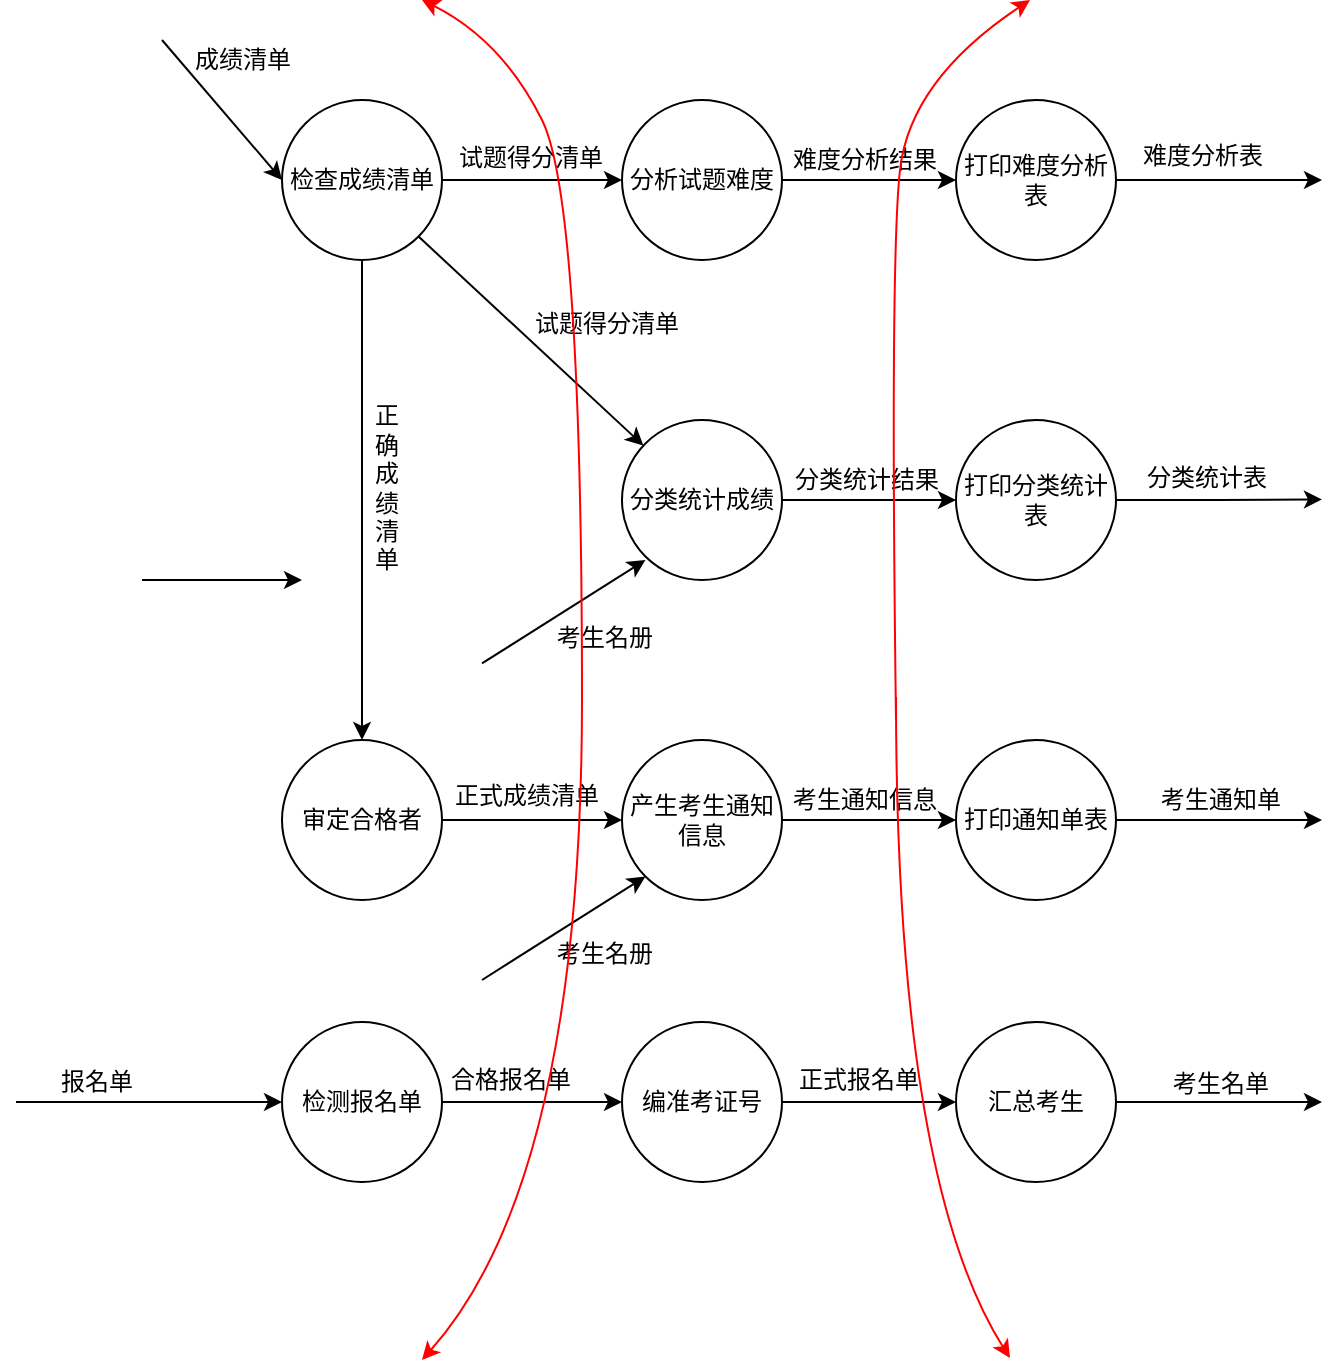 <mxfile version="20.7.2" type="github">
  <diagram id="nNJ1jZ-xoB6Q-V_5DmPo" name="第 1 页">
    <mxGraphModel dx="1723" dy="777" grid="1" gridSize="10" guides="1" tooltips="1" connect="1" arrows="1" fold="1" page="1" pageScale="1" pageWidth="827" pageHeight="1169" math="0" shadow="0">
      <root>
        <mxCell id="0" />
        <mxCell id="1" parent="0" />
        <mxCell id="yu4EfbE-rzxSada8_k_1-1" value="检测报名单" style="ellipse;whiteSpace=wrap;html=1;aspect=fixed;" parent="1" vertex="1">
          <mxGeometry x="490" y="631" width="80" height="80" as="geometry" />
        </mxCell>
        <mxCell id="yu4EfbE-rzxSada8_k_1-2" value="编准考证号" style="ellipse;whiteSpace=wrap;html=1;aspect=fixed;" parent="1" vertex="1">
          <mxGeometry x="660" y="631" width="80" height="80" as="geometry" />
        </mxCell>
        <mxCell id="yu4EfbE-rzxSada8_k_1-21" style="edgeStyle=orthogonalEdgeStyle;rounded=0;orthogonalLoop=1;jettySize=auto;html=1;exitX=1;exitY=0.5;exitDx=0;exitDy=0;" parent="1" source="yu4EfbE-rzxSada8_k_1-3" edge="1">
          <mxGeometry relative="1" as="geometry">
            <mxPoint x="1010" y="671" as="targetPoint" />
          </mxGeometry>
        </mxCell>
        <mxCell id="yu4EfbE-rzxSada8_k_1-3" value="汇总考生" style="ellipse;whiteSpace=wrap;html=1;aspect=fixed;" parent="1" vertex="1">
          <mxGeometry x="827" y="631" width="80" height="80" as="geometry" />
        </mxCell>
        <mxCell id="yu4EfbE-rzxSada8_k_1-24" style="edgeStyle=orthogonalEdgeStyle;rounded=0;orthogonalLoop=1;jettySize=auto;html=1;exitX=1;exitY=0.5;exitDx=0;exitDy=0;entryX=0;entryY=0.5;entryDx=0;entryDy=0;" parent="1" source="yu4EfbE-rzxSada8_k_1-4" target="yu4EfbE-rzxSada8_k_1-5" edge="1">
          <mxGeometry relative="1" as="geometry" />
        </mxCell>
        <mxCell id="yu4EfbE-rzxSada8_k_1-30" style="edgeStyle=orthogonalEdgeStyle;rounded=0;orthogonalLoop=1;jettySize=auto;html=1;exitX=0.5;exitY=1;exitDx=0;exitDy=0;entryX=0.5;entryY=0;entryDx=0;entryDy=0;" parent="1" source="yu4EfbE-rzxSada8_k_1-4" target="yu4EfbE-rzxSada8_k_1-11" edge="1">
          <mxGeometry relative="1" as="geometry" />
        </mxCell>
        <mxCell id="yu4EfbE-rzxSada8_k_1-4" value="检查成绩清单" style="ellipse;whiteSpace=wrap;html=1;aspect=fixed;" parent="1" vertex="1">
          <mxGeometry x="490" y="170" width="80" height="80" as="geometry" />
        </mxCell>
        <mxCell id="yu4EfbE-rzxSada8_k_1-26" style="edgeStyle=orthogonalEdgeStyle;rounded=0;orthogonalLoop=1;jettySize=auto;html=1;exitX=1;exitY=0.5;exitDx=0;exitDy=0;entryX=0;entryY=0.5;entryDx=0;entryDy=0;" parent="1" source="yu4EfbE-rzxSada8_k_1-5" target="yu4EfbE-rzxSada8_k_1-6" edge="1">
          <mxGeometry relative="1" as="geometry" />
        </mxCell>
        <mxCell id="yu4EfbE-rzxSada8_k_1-5" value="分析试题难度" style="ellipse;whiteSpace=wrap;html=1;aspect=fixed;" parent="1" vertex="1">
          <mxGeometry x="660" y="170" width="80" height="80" as="geometry" />
        </mxCell>
        <mxCell id="yu4EfbE-rzxSada8_k_1-28" style="edgeStyle=orthogonalEdgeStyle;rounded=0;orthogonalLoop=1;jettySize=auto;html=1;exitX=1;exitY=0.5;exitDx=0;exitDy=0;" parent="1" source="yu4EfbE-rzxSada8_k_1-6" edge="1">
          <mxGeometry relative="1" as="geometry">
            <mxPoint x="1010" y="210" as="targetPoint" />
          </mxGeometry>
        </mxCell>
        <mxCell id="yu4EfbE-rzxSada8_k_1-6" value="打印难度分析表" style="ellipse;whiteSpace=wrap;html=1;aspect=fixed;" parent="1" vertex="1">
          <mxGeometry x="827" y="170" width="80" height="80" as="geometry" />
        </mxCell>
        <mxCell id="yu4EfbE-rzxSada8_k_1-39" style="edgeStyle=orthogonalEdgeStyle;rounded=0;orthogonalLoop=1;jettySize=auto;html=1;exitX=1;exitY=0.5;exitDx=0;exitDy=0;" parent="1" source="yu4EfbE-rzxSada8_k_1-7" edge="1">
          <mxGeometry relative="1" as="geometry">
            <mxPoint x="1010" y="369.714" as="targetPoint" />
          </mxGeometry>
        </mxCell>
        <mxCell id="yu4EfbE-rzxSada8_k_1-7" value="打印分类统计表" style="ellipse;whiteSpace=wrap;html=1;aspect=fixed;" parent="1" vertex="1">
          <mxGeometry x="827" y="330" width="80" height="80" as="geometry" />
        </mxCell>
        <mxCell id="yu4EfbE-rzxSada8_k_1-47" style="edgeStyle=orthogonalEdgeStyle;rounded=0;orthogonalLoop=1;jettySize=auto;html=1;exitX=1;exitY=0.5;exitDx=0;exitDy=0;" parent="1" source="yu4EfbE-rzxSada8_k_1-8" edge="1">
          <mxGeometry relative="1" as="geometry">
            <mxPoint x="1010" y="530" as="targetPoint" />
          </mxGeometry>
        </mxCell>
        <mxCell id="yu4EfbE-rzxSada8_k_1-8" value="打印通知单表" style="ellipse;whiteSpace=wrap;html=1;aspect=fixed;" parent="1" vertex="1">
          <mxGeometry x="827" y="490" width="80" height="80" as="geometry" />
        </mxCell>
        <mxCell id="yu4EfbE-rzxSada8_k_1-37" style="edgeStyle=orthogonalEdgeStyle;rounded=0;orthogonalLoop=1;jettySize=auto;html=1;exitX=1;exitY=0.5;exitDx=0;exitDy=0;entryX=0;entryY=0.5;entryDx=0;entryDy=0;" parent="1" source="yu4EfbE-rzxSada8_k_1-9" target="yu4EfbE-rzxSada8_k_1-7" edge="1">
          <mxGeometry relative="1" as="geometry" />
        </mxCell>
        <mxCell id="yu4EfbE-rzxSada8_k_1-9" value="分类统计成绩" style="ellipse;whiteSpace=wrap;html=1;aspect=fixed;" parent="1" vertex="1">
          <mxGeometry x="660" y="330" width="80" height="80" as="geometry" />
        </mxCell>
        <mxCell id="yu4EfbE-rzxSada8_k_1-45" style="edgeStyle=orthogonalEdgeStyle;rounded=0;orthogonalLoop=1;jettySize=auto;html=1;exitX=1;exitY=0.5;exitDx=0;exitDy=0;entryX=0;entryY=0.5;entryDx=0;entryDy=0;" parent="1" source="yu4EfbE-rzxSada8_k_1-10" target="yu4EfbE-rzxSada8_k_1-8" edge="1">
          <mxGeometry relative="1" as="geometry" />
        </mxCell>
        <mxCell id="yu4EfbE-rzxSada8_k_1-10" value="产生考生通知信息" style="ellipse;whiteSpace=wrap;html=1;aspect=fixed;" parent="1" vertex="1">
          <mxGeometry x="660" y="490" width="80" height="80" as="geometry" />
        </mxCell>
        <mxCell id="yu4EfbE-rzxSada8_k_1-41" style="edgeStyle=orthogonalEdgeStyle;rounded=0;orthogonalLoop=1;jettySize=auto;html=1;exitX=1;exitY=0.5;exitDx=0;exitDy=0;entryX=0;entryY=0.5;entryDx=0;entryDy=0;" parent="1" source="yu4EfbE-rzxSada8_k_1-11" target="yu4EfbE-rzxSada8_k_1-10" edge="1">
          <mxGeometry relative="1" as="geometry" />
        </mxCell>
        <mxCell id="yu4EfbE-rzxSada8_k_1-11" value="审定合格者" style="ellipse;whiteSpace=wrap;html=1;aspect=fixed;" parent="1" vertex="1">
          <mxGeometry x="490" y="490" width="80" height="80" as="geometry" />
        </mxCell>
        <mxCell id="yu4EfbE-rzxSada8_k_1-12" value="报名单" style="text;html=1;align=center;verticalAlign=middle;resizable=0;points=[];autosize=1;strokeColor=none;fillColor=none;" parent="1" vertex="1">
          <mxGeometry x="367" y="646" width="60" height="30" as="geometry" />
        </mxCell>
        <mxCell id="yu4EfbE-rzxSada8_k_1-13" value="" style="endArrow=classic;html=1;rounded=0;entryX=0;entryY=0.5;entryDx=0;entryDy=0;" parent="1" target="yu4EfbE-rzxSada8_k_1-4" edge="1">
          <mxGeometry width="50" height="50" relative="1" as="geometry">
            <mxPoint x="430" y="140" as="sourcePoint" />
            <mxPoint x="454" y="50" as="targetPoint" />
          </mxGeometry>
        </mxCell>
        <mxCell id="yu4EfbE-rzxSada8_k_1-14" value="" style="endArrow=classic;html=1;rounded=0;exitX=1;exitY=0.5;exitDx=0;exitDy=0;entryX=0;entryY=0.5;entryDx=0;entryDy=0;" parent="1" source="yu4EfbE-rzxSada8_k_1-2" target="yu4EfbE-rzxSada8_k_1-3" edge="1">
          <mxGeometry width="50" height="50" relative="1" as="geometry">
            <mxPoint x="697" y="761" as="sourcePoint" />
            <mxPoint x="747" y="711" as="targetPoint" />
          </mxGeometry>
        </mxCell>
        <mxCell id="yu4EfbE-rzxSada8_k_1-16" value="" style="endArrow=classic;html=1;rounded=0;entryX=0;entryY=0.5;entryDx=0;entryDy=0;" parent="1" target="yu4EfbE-rzxSada8_k_1-1" edge="1">
          <mxGeometry width="50" height="50" relative="1" as="geometry">
            <mxPoint x="357" y="671" as="sourcePoint" />
            <mxPoint x="407" y="701" as="targetPoint" />
          </mxGeometry>
        </mxCell>
        <mxCell id="yu4EfbE-rzxSada8_k_1-17" value="" style="endArrow=classic;html=1;rounded=0;exitX=1;exitY=0.5;exitDx=0;exitDy=0;entryX=0;entryY=0.5;entryDx=0;entryDy=0;" parent="1" source="yu4EfbE-rzxSada8_k_1-1" target="yu4EfbE-rzxSada8_k_1-2" edge="1">
          <mxGeometry width="50" height="50" relative="1" as="geometry">
            <mxPoint x="567" y="721" as="sourcePoint" />
            <mxPoint x="617" y="671" as="targetPoint" />
          </mxGeometry>
        </mxCell>
        <mxCell id="yu4EfbE-rzxSada8_k_1-18" value="合格报名单" style="text;html=1;align=center;verticalAlign=middle;resizable=0;points=[];autosize=1;strokeColor=none;fillColor=none;" parent="1" vertex="1">
          <mxGeometry x="564" y="645" width="80" height="30" as="geometry" />
        </mxCell>
        <mxCell id="yu4EfbE-rzxSada8_k_1-20" value="&lt;div&gt;正式报名单&lt;/div&gt;" style="text;html=1;align=center;verticalAlign=middle;resizable=0;points=[];autosize=1;strokeColor=none;fillColor=none;" parent="1" vertex="1">
          <mxGeometry x="738" y="645" width="80" height="30" as="geometry" />
        </mxCell>
        <mxCell id="yu4EfbE-rzxSada8_k_1-22" value="&lt;div&gt;考生名单&lt;/div&gt;" style="text;html=1;align=center;verticalAlign=middle;resizable=0;points=[];autosize=1;strokeColor=none;fillColor=none;" parent="1" vertex="1">
          <mxGeometry x="924" y="647" width="70" height="30" as="geometry" />
        </mxCell>
        <mxCell id="yu4EfbE-rzxSada8_k_1-23" value="成绩清单" style="text;html=1;align=center;verticalAlign=middle;resizable=0;points=[];autosize=1;strokeColor=none;fillColor=none;" parent="1" vertex="1">
          <mxGeometry x="435" y="135" width="70" height="30" as="geometry" />
        </mxCell>
        <mxCell id="yu4EfbE-rzxSada8_k_1-25" value="试题得分清单" style="text;html=1;align=center;verticalAlign=middle;resizable=0;points=[];autosize=1;strokeColor=none;fillColor=none;" parent="1" vertex="1">
          <mxGeometry x="564" y="184" width="100" height="30" as="geometry" />
        </mxCell>
        <mxCell id="yu4EfbE-rzxSada8_k_1-27" value="难度分析结果" style="text;html=1;align=center;verticalAlign=middle;resizable=0;points=[];autosize=1;strokeColor=none;fillColor=none;" parent="1" vertex="1">
          <mxGeometry x="731" y="185" width="100" height="30" as="geometry" />
        </mxCell>
        <mxCell id="yu4EfbE-rzxSada8_k_1-29" value="难度分析表" style="text;html=1;align=center;verticalAlign=middle;resizable=0;points=[];autosize=1;strokeColor=none;fillColor=none;" parent="1" vertex="1">
          <mxGeometry x="910" y="183" width="80" height="30" as="geometry" />
        </mxCell>
        <mxCell id="yu4EfbE-rzxSada8_k_1-31" value="&lt;div&gt;正&lt;/div&gt;&lt;div&gt;确&lt;/div&gt;&lt;div&gt;成&lt;/div&gt;&lt;div&gt;绩&lt;/div&gt;&lt;div&gt;清&lt;/div&gt;&lt;div&gt;单&lt;/div&gt;" style="text;html=1;align=center;verticalAlign=middle;resizable=0;points=[];autosize=1;strokeColor=none;fillColor=none;" parent="1" vertex="1">
          <mxGeometry x="522" y="314" width="40" height="100" as="geometry" />
        </mxCell>
        <mxCell id="yu4EfbE-rzxSada8_k_1-35" value="" style="endArrow=classic;html=1;rounded=0;exitX=1;exitY=1;exitDx=0;exitDy=0;" parent="1" source="yu4EfbE-rzxSada8_k_1-4" target="yu4EfbE-rzxSada8_k_1-9" edge="1">
          <mxGeometry width="50" height="50" relative="1" as="geometry">
            <mxPoint x="610" y="450" as="sourcePoint" />
            <mxPoint x="660" y="400" as="targetPoint" />
          </mxGeometry>
        </mxCell>
        <mxCell id="yu4EfbE-rzxSada8_k_1-36" value="试题得分清单" style="text;html=1;align=center;verticalAlign=middle;resizable=0;points=[];autosize=1;strokeColor=none;fillColor=none;" parent="1" vertex="1">
          <mxGeometry x="602" y="267" width="100" height="30" as="geometry" />
        </mxCell>
        <mxCell id="yu4EfbE-rzxSada8_k_1-38" value="分类统计结果" style="text;html=1;align=center;verticalAlign=middle;resizable=0;points=[];autosize=1;strokeColor=none;fillColor=none;" parent="1" vertex="1">
          <mxGeometry x="732" y="345" width="100" height="30" as="geometry" />
        </mxCell>
        <mxCell id="yu4EfbE-rzxSada8_k_1-40" value="分类统计表" style="text;html=1;align=center;verticalAlign=middle;resizable=0;points=[];autosize=1;strokeColor=none;fillColor=none;" parent="1" vertex="1">
          <mxGeometry x="912" y="344" width="80" height="30" as="geometry" />
        </mxCell>
        <mxCell id="yu4EfbE-rzxSada8_k_1-42" value="正式成绩清单" style="text;html=1;align=center;verticalAlign=middle;resizable=0;points=[];autosize=1;strokeColor=none;fillColor=none;" parent="1" vertex="1">
          <mxGeometry x="562" y="503" width="100" height="30" as="geometry" />
        </mxCell>
        <mxCell id="yu4EfbE-rzxSada8_k_1-43" value="" style="endArrow=classic;html=1;rounded=0;entryX=0;entryY=1;entryDx=0;entryDy=0;" parent="1" target="yu4EfbE-rzxSada8_k_1-10" edge="1">
          <mxGeometry width="50" height="50" relative="1" as="geometry">
            <mxPoint x="590" y="610" as="sourcePoint" />
            <mxPoint x="650" y="580" as="targetPoint" />
          </mxGeometry>
        </mxCell>
        <mxCell id="yu4EfbE-rzxSada8_k_1-44" value="考生名册" style="text;html=1;align=center;verticalAlign=middle;resizable=0;points=[];autosize=1;strokeColor=none;fillColor=none;" parent="1" vertex="1">
          <mxGeometry x="616" y="582" width="70" height="30" as="geometry" />
        </mxCell>
        <mxCell id="yu4EfbE-rzxSada8_k_1-46" value="考生通知信息" style="text;html=1;align=center;verticalAlign=middle;resizable=0;points=[];autosize=1;strokeColor=none;fillColor=none;" parent="1" vertex="1">
          <mxGeometry x="731" y="505" width="100" height="30" as="geometry" />
        </mxCell>
        <mxCell id="yu4EfbE-rzxSada8_k_1-48" value="考生通知单" style="text;html=1;align=center;verticalAlign=middle;resizable=0;points=[];autosize=1;strokeColor=none;fillColor=none;" parent="1" vertex="1">
          <mxGeometry x="919" y="505" width="80" height="30" as="geometry" />
        </mxCell>
        <mxCell id="yu4EfbE-rzxSada8_k_1-49" value="" style="endArrow=classic;html=1;rounded=0;entryX=0;entryY=1;entryDx=0;entryDy=0;" parent="1" edge="1">
          <mxGeometry width="50" height="50" relative="1" as="geometry">
            <mxPoint x="590" y="451.72" as="sourcePoint" />
            <mxPoint x="671.716" y="400.004" as="targetPoint" />
          </mxGeometry>
        </mxCell>
        <mxCell id="yu4EfbE-rzxSada8_k_1-50" value="考生名册" style="text;html=1;align=center;verticalAlign=middle;resizable=0;points=[];autosize=1;strokeColor=none;fillColor=none;" parent="1" vertex="1">
          <mxGeometry x="616" y="423.72" width="70" height="30" as="geometry" />
        </mxCell>
        <mxCell id="d8HS5hIyM-DUeiwJt4Vd-2" value="" style="curved=1;endArrow=classic;html=1;rounded=0;fillColor=#FF0000;strokeColor=#FF0000;" edge="1" parent="1">
          <mxGeometry width="50" height="50" relative="1" as="geometry">
            <mxPoint x="640" y="470" as="sourcePoint" />
            <mxPoint x="560" y="120" as="targetPoint" />
            <Array as="points">
              <mxPoint x="640" y="220" />
              <mxPoint x="600" y="140" />
            </Array>
          </mxGeometry>
        </mxCell>
        <mxCell id="d8HS5hIyM-DUeiwJt4Vd-3" value="" style="curved=1;endArrow=classic;html=1;rounded=0;strokeColor=#FF0000;" edge="1" parent="1">
          <mxGeometry width="50" height="50" relative="1" as="geometry">
            <mxPoint x="640" y="469.5" as="sourcePoint" />
            <mxPoint x="560" y="800" as="targetPoint" />
            <Array as="points">
              <mxPoint x="640" y="710" />
            </Array>
          </mxGeometry>
        </mxCell>
        <mxCell id="d8HS5hIyM-DUeiwJt4Vd-4" value="" style="edgeStyle=none;orthogonalLoop=1;jettySize=auto;html=1;rounded=0;fillColor=#FF0808;" edge="1" parent="1">
          <mxGeometry width="80" relative="1" as="geometry">
            <mxPoint x="420" y="410" as="sourcePoint" />
            <mxPoint x="500" y="410" as="targetPoint" />
            <Array as="points" />
          </mxGeometry>
        </mxCell>
        <mxCell id="d8HS5hIyM-DUeiwJt4Vd-9" value="" style="curved=1;endArrow=classic;html=1;rounded=0;fillColor=#FF0000;strokeColor=#FF0000;" edge="1" parent="1">
          <mxGeometry width="50" height="50" relative="1" as="geometry">
            <mxPoint x="797" y="480" as="sourcePoint" />
            <mxPoint x="864" y="120" as="targetPoint" />
            <Array as="points">
              <mxPoint x="794" y="250" />
              <mxPoint x="804" y="160" />
            </Array>
          </mxGeometry>
        </mxCell>
        <mxCell id="d8HS5hIyM-DUeiwJt4Vd-11" value="" style="curved=1;endArrow=classic;html=1;rounded=0;strokeColor=#FF0000;" edge="1" parent="1">
          <mxGeometry width="50" height="50" relative="1" as="geometry">
            <mxPoint x="797" y="468.5" as="sourcePoint" />
            <mxPoint x="854" y="799" as="targetPoint" />
            <Array as="points">
              <mxPoint x="797" y="709" />
            </Array>
          </mxGeometry>
        </mxCell>
      </root>
    </mxGraphModel>
  </diagram>
</mxfile>
